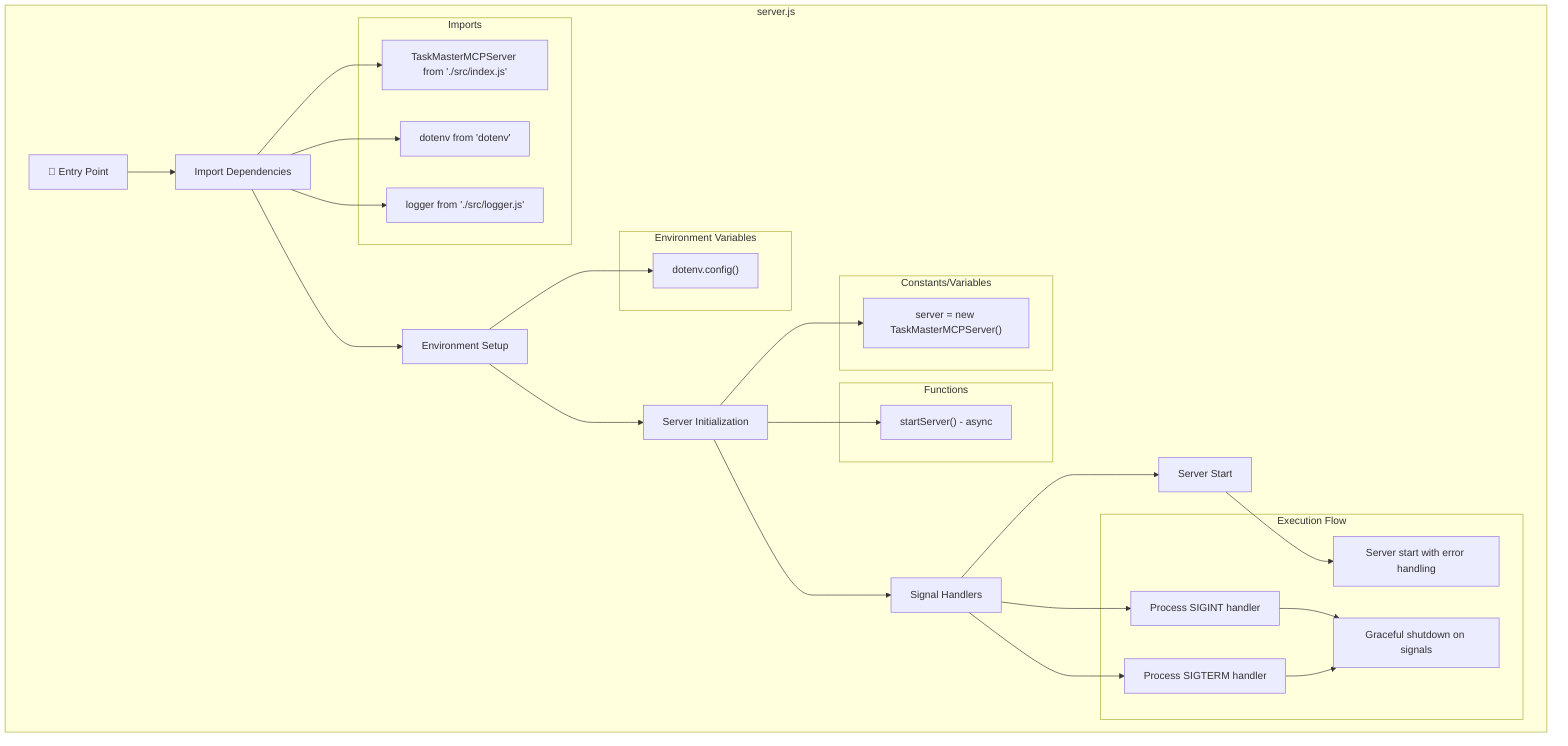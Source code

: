 flowchart TD
    subgraph "server.js"
        A["🚀 Entry Point"] --> B["Import Dependencies"]
        B --> C["Environment Setup"]
        C --> D["Server Initialization"]
        D --> E["Signal Handlers"]
        E --> F["Server Start"]
        
        subgraph "Imports"
            I1["TaskMasterMCPServer from './src/index.js'"]
            I2["dotenv from 'dotenv'"]
            I3["logger from './src/logger.js'"]
        end
        
        subgraph "Functions"
            F1["startServer() - async"]
        end
        
        subgraph "Environment Variables"
            ENV1["dotenv.config()"]
        end
        
        subgraph "Constants/Variables"
            V1["server = new TaskMasterMCPServer()"]
        end
        
        subgraph "Execution Flow"
            EX1["Process SIGINT handler"]
            EX2["Process SIGTERM handler"]
            EX3["Server start with error handling"]
            EX4["Graceful shutdown on signals"]
        end
        
        B --> I1
        B --> I2
        B --> I3
        C --> ENV1
        D --> V1
        D --> F1
        E --> EX1
        E --> EX2
        F --> EX3
        EX1 --> EX4
        EX2 --> EX4
    end